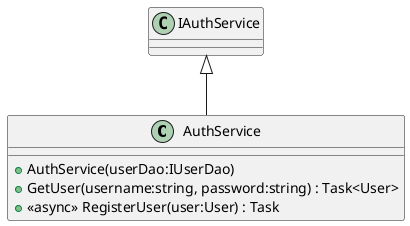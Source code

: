 @startuml
class AuthService {
    + AuthService(userDao:IUserDao)
    + GetUser(username:string, password:string) : Task<User>
    + <<async>> RegisterUser(user:User) : Task
}
IAuthService <|-- AuthService
@enduml
